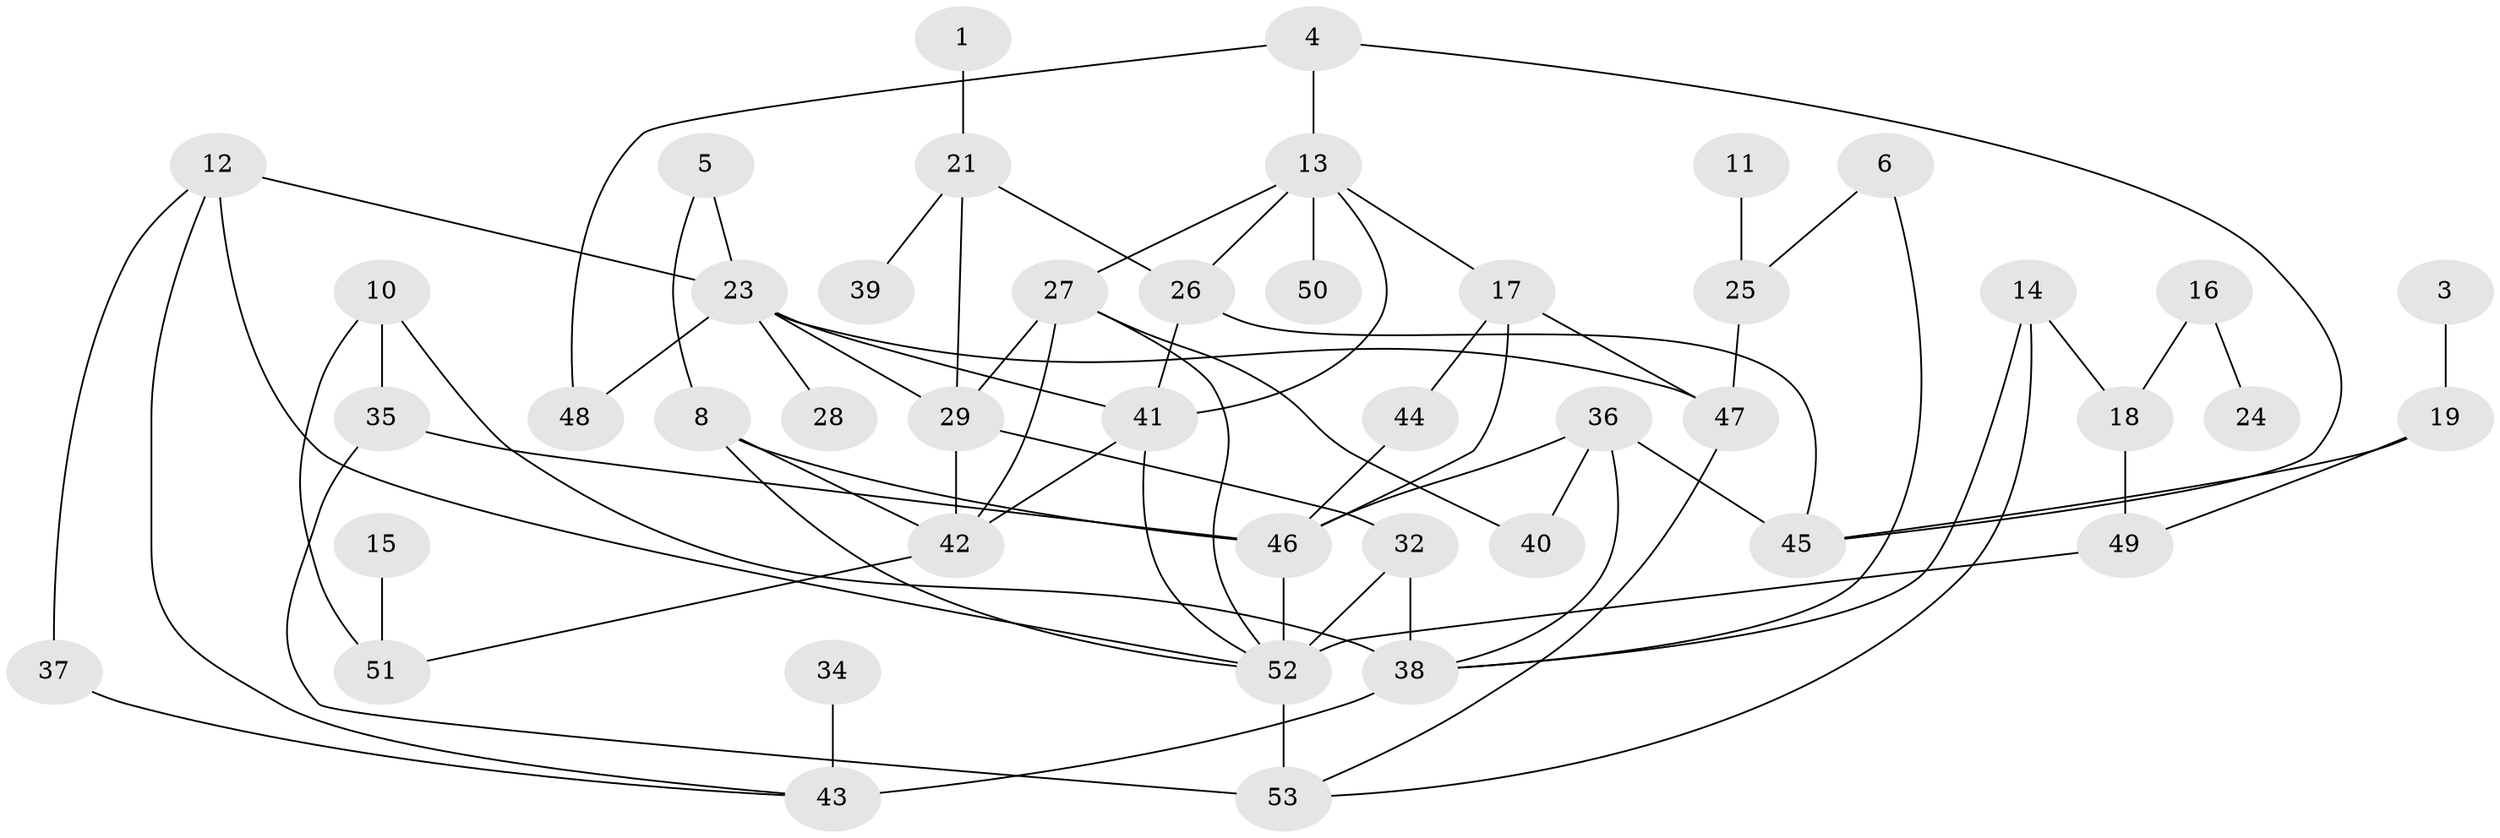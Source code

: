 // original degree distribution, {1: 0.16981132075471697, 2: 0.27358490566037735, 0: 0.0660377358490566, 3: 0.25471698113207547, 4: 0.16037735849056603, 7: 0.018867924528301886, 5: 0.04716981132075472, 6: 0.009433962264150943}
// Generated by graph-tools (version 1.1) at 2025/00/03/09/25 03:00:48]
// undirected, 45 vertices, 73 edges
graph export_dot {
graph [start="1"]
  node [color=gray90,style=filled];
  1;
  3;
  4;
  5;
  6;
  8;
  10;
  11;
  12;
  13;
  14;
  15;
  16;
  17;
  18;
  19;
  21;
  23;
  24;
  25;
  26;
  27;
  28;
  29;
  32;
  34;
  35;
  36;
  37;
  38;
  39;
  40;
  41;
  42;
  43;
  44;
  45;
  46;
  47;
  48;
  49;
  50;
  51;
  52;
  53;
  1 -- 21 [weight=1.0];
  3 -- 19 [weight=1.0];
  4 -- 13 [weight=2.0];
  4 -- 45 [weight=1.0];
  4 -- 48 [weight=1.0];
  5 -- 8 [weight=1.0];
  5 -- 23 [weight=1.0];
  6 -- 25 [weight=1.0];
  6 -- 38 [weight=1.0];
  8 -- 42 [weight=1.0];
  8 -- 46 [weight=1.0];
  8 -- 52 [weight=1.0];
  10 -- 35 [weight=2.0];
  10 -- 38 [weight=1.0];
  10 -- 51 [weight=1.0];
  11 -- 25 [weight=1.0];
  12 -- 23 [weight=2.0];
  12 -- 37 [weight=1.0];
  12 -- 43 [weight=1.0];
  12 -- 52 [weight=1.0];
  13 -- 17 [weight=1.0];
  13 -- 26 [weight=1.0];
  13 -- 27 [weight=1.0];
  13 -- 41 [weight=1.0];
  13 -- 50 [weight=1.0];
  14 -- 18 [weight=1.0];
  14 -- 38 [weight=1.0];
  14 -- 53 [weight=1.0];
  15 -- 51 [weight=1.0];
  16 -- 18 [weight=1.0];
  16 -- 24 [weight=1.0];
  17 -- 44 [weight=2.0];
  17 -- 46 [weight=1.0];
  17 -- 47 [weight=1.0];
  18 -- 49 [weight=1.0];
  19 -- 45 [weight=1.0];
  19 -- 49 [weight=1.0];
  21 -- 26 [weight=1.0];
  21 -- 29 [weight=1.0];
  21 -- 39 [weight=1.0];
  23 -- 28 [weight=1.0];
  23 -- 29 [weight=1.0];
  23 -- 41 [weight=1.0];
  23 -- 47 [weight=1.0];
  23 -- 48 [weight=1.0];
  25 -- 47 [weight=1.0];
  26 -- 41 [weight=1.0];
  26 -- 45 [weight=1.0];
  27 -- 29 [weight=1.0];
  27 -- 40 [weight=1.0];
  27 -- 42 [weight=1.0];
  27 -- 52 [weight=1.0];
  29 -- 32 [weight=1.0];
  29 -- 42 [weight=1.0];
  32 -- 38 [weight=1.0];
  32 -- 52 [weight=1.0];
  34 -- 43 [weight=1.0];
  35 -- 46 [weight=1.0];
  35 -- 53 [weight=1.0];
  36 -- 38 [weight=1.0];
  36 -- 40 [weight=1.0];
  36 -- 45 [weight=1.0];
  36 -- 46 [weight=1.0];
  37 -- 43 [weight=1.0];
  38 -- 43 [weight=2.0];
  41 -- 42 [weight=1.0];
  41 -- 52 [weight=1.0];
  42 -- 51 [weight=1.0];
  44 -- 46 [weight=1.0];
  46 -- 52 [weight=1.0];
  47 -- 53 [weight=1.0];
  49 -- 52 [weight=2.0];
  52 -- 53 [weight=2.0];
}
